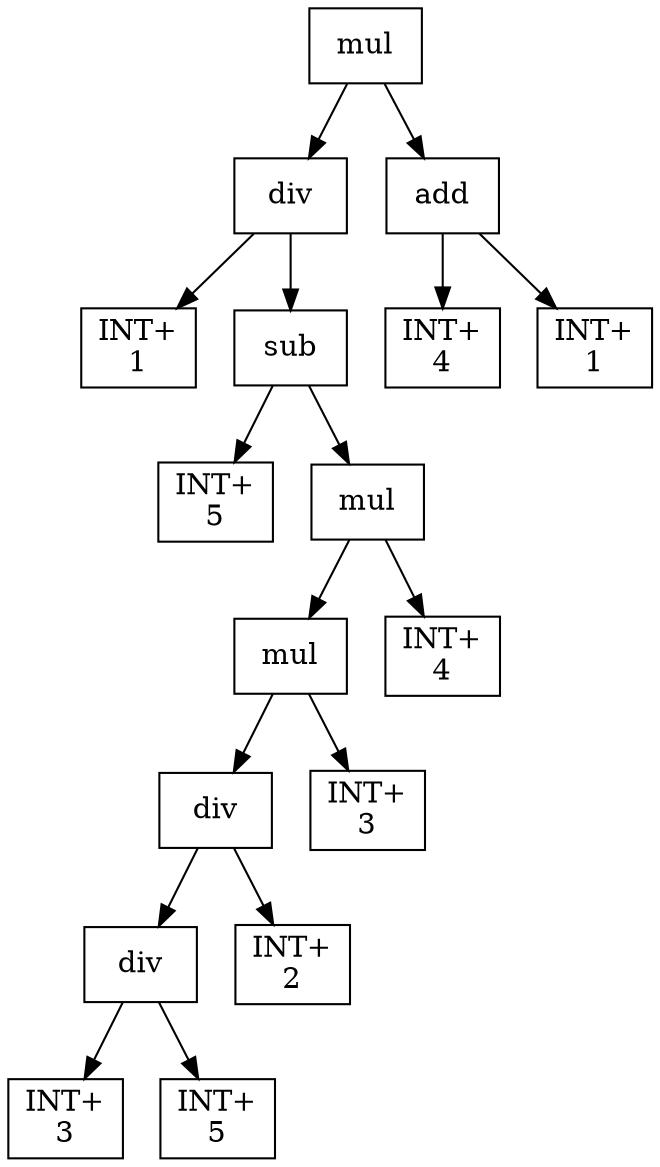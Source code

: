 digraph expr {
  node [shape=box];
  n1 [label="mul"];
  n2 [label="div"];
  n3 [label="INT+\n1"];
  n4 [label="sub"];
  n5 [label="INT+\n5"];
  n6 [label="mul"];
  n7 [label="mul"];
  n8 [label="div"];
  n9 [label="div"];
  n10 [label="INT+\n3"];
  n11 [label="INT+\n5"];
  n9 -> n10;
  n9 -> n11;
  n12 [label="INT+\n2"];
  n8 -> n9;
  n8 -> n12;
  n13 [label="INT+\n3"];
  n7 -> n8;
  n7 -> n13;
  n14 [label="INT+\n4"];
  n6 -> n7;
  n6 -> n14;
  n4 -> n5;
  n4 -> n6;
  n2 -> n3;
  n2 -> n4;
  n15 [label="add"];
  n16 [label="INT+\n4"];
  n17 [label="INT+\n1"];
  n15 -> n16;
  n15 -> n17;
  n1 -> n2;
  n1 -> n15;
}